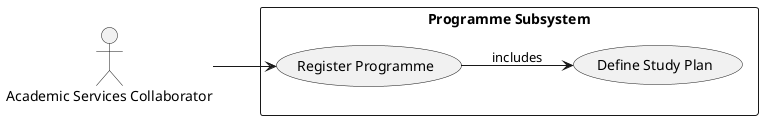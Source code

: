 @startuml
left to right direction

actor ASC as "Academic Services Collaborator"

rectangle "Programme Subsystem" {
    usecase "Register Programme" as UC1
    usecase "Define Study Plan" as UC2
}

ASC --> UC1
UC1 --> UC2 : «includes»
@enduml
